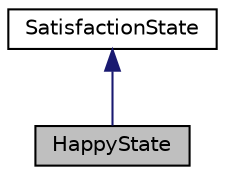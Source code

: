 digraph "HappyState"
{
 // LATEX_PDF_SIZE
  edge [fontname="Helvetica",fontsize="10",labelfontname="Helvetica",labelfontsize="10"];
  node [fontname="Helvetica",fontsize="10",shape=record];
  Node1 [label="HappyState",height=0.2,width=0.4,color="black", fillcolor="grey75", style="filled", fontcolor="black",tooltip="Represents a state of high satisfaction for a citizen."];
  Node2 -> Node1 [dir="back",color="midnightblue",fontsize="10",style="solid",fontname="Helvetica"];
  Node2 [label="SatisfactionState",height=0.2,width=0.4,color="black", fillcolor="white", style="filled",URL="$classSatisfactionState.html",tooltip="Abstract class representing the satisfaction state of a citizen."];
}
